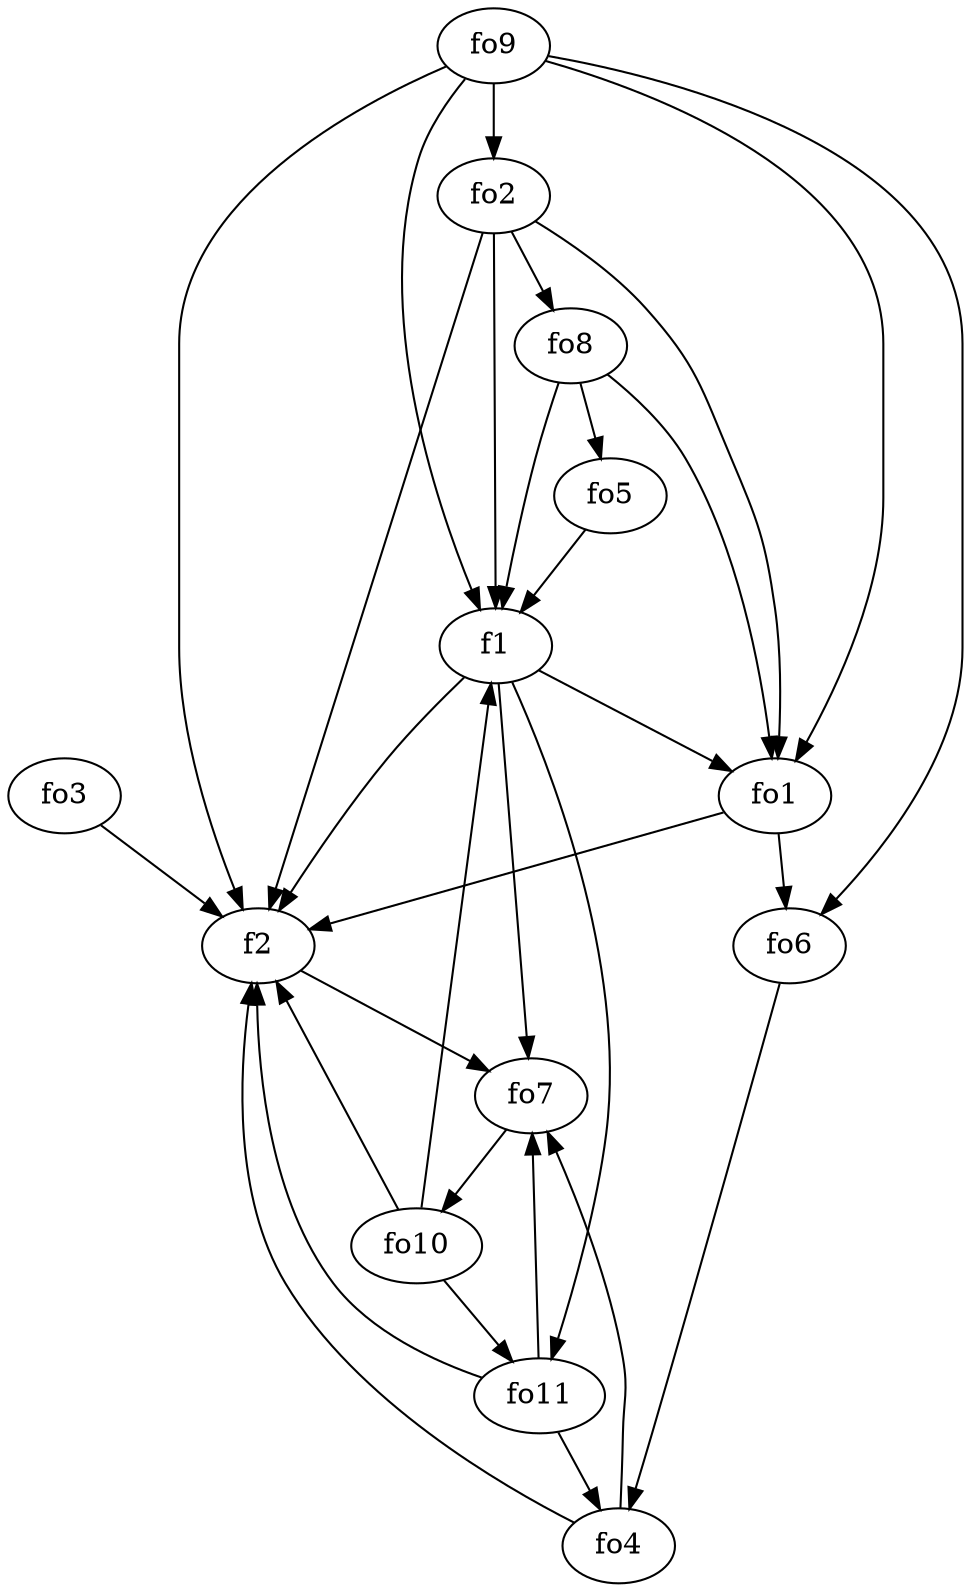 strict digraph  {
f1;
f2;
fo1;
fo2;
fo3;
fo4;
fo5;
fo6;
fo7;
fo8;
fo9;
fo10;
fo11;
f1 -> f2  [weight=2];
f1 -> fo7  [weight=2];
f1 -> fo11  [weight=2];
f1 -> fo1  [weight=2];
f2 -> fo7  [weight=2];
fo1 -> f2  [weight=2];
fo1 -> fo6  [weight=2];
fo2 -> f2  [weight=2];
fo2 -> fo8  [weight=2];
fo2 -> f1  [weight=2];
fo2 -> fo1  [weight=2];
fo3 -> f2  [weight=2];
fo4 -> f2  [weight=2];
fo4 -> fo7  [weight=2];
fo5 -> f1  [weight=2];
fo6 -> fo4  [weight=2];
fo7 -> fo10  [weight=2];
fo8 -> f1  [weight=2];
fo8 -> fo1  [weight=2];
fo8 -> fo5  [weight=2];
fo9 -> fo2  [weight=2];
fo9 -> f2  [weight=2];
fo9 -> f1  [weight=2];
fo9 -> fo6  [weight=2];
fo9 -> fo1  [weight=2];
fo10 -> fo11  [weight=2];
fo10 -> f1  [weight=2];
fo10 -> f2  [weight=2];
fo11 -> f2  [weight=2];
fo11 -> fo7  [weight=2];
fo11 -> fo4  [weight=2];
}
